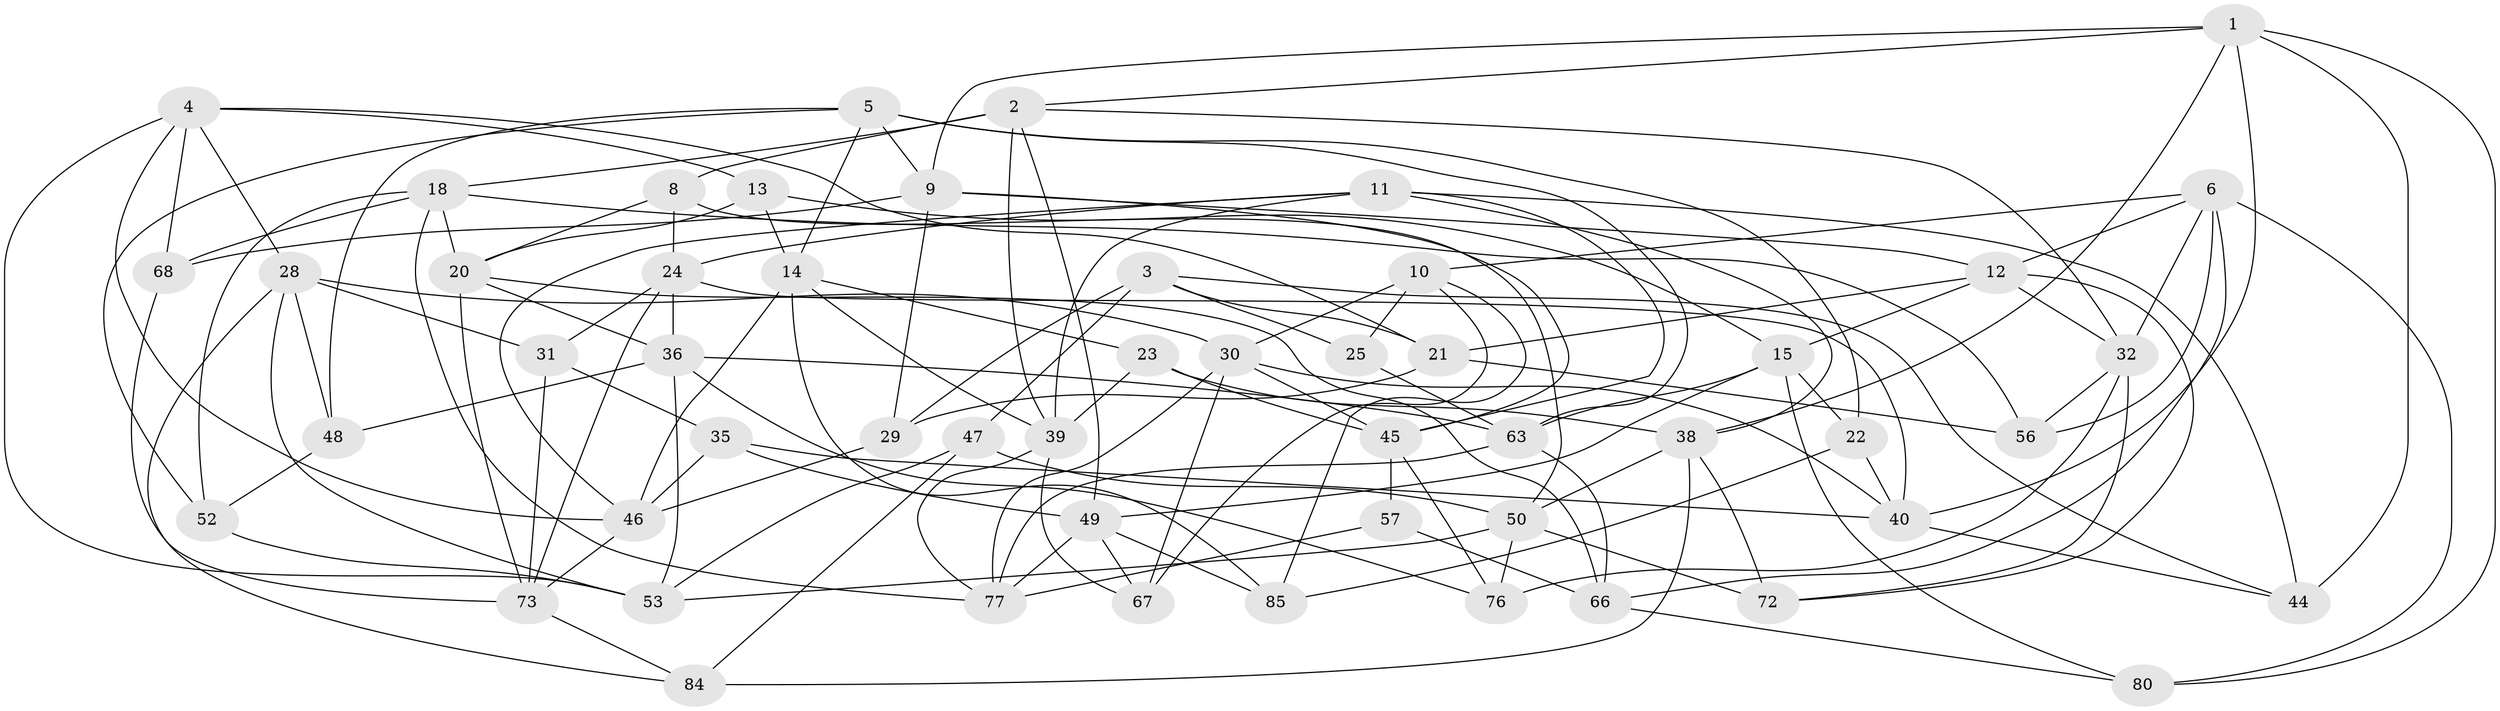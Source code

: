 // Generated by graph-tools (version 1.1) at 2025/24/03/03/25 07:24:29]
// undirected, 53 vertices, 135 edges
graph export_dot {
graph [start="1"]
  node [color=gray90,style=filled];
  1 [super="+7"];
  2 [super="+16"];
  3 [super="+17"];
  4 [super="+78"];
  5 [super="+33"];
  6 [super="+43"];
  8;
  9 [super="+58"];
  10 [super="+26"];
  11 [super="+74"];
  12 [super="+69"];
  13;
  14 [super="+19"];
  15 [super="+61"];
  18 [super="+27"];
  20 [super="+64"];
  21 [super="+37"];
  22;
  23;
  24 [super="+54"];
  25;
  28 [super="+62"];
  29;
  30 [super="+34"];
  31;
  32 [super="+59"];
  35;
  36 [super="+55"];
  38 [super="+51"];
  39 [super="+42"];
  40 [super="+41"];
  44;
  45 [super="+60"];
  46 [super="+71"];
  47;
  48;
  49 [super="+70"];
  50 [super="+75"];
  52;
  53 [super="+65"];
  56;
  57;
  63 [super="+83"];
  66 [super="+82"];
  67;
  68;
  72;
  73 [super="+81"];
  76;
  77 [super="+79"];
  80;
  84;
  85;
  1 -- 40;
  1 -- 80;
  1 -- 44;
  1 -- 9;
  1 -- 38;
  1 -- 2;
  2 -- 32;
  2 -- 8;
  2 -- 39;
  2 -- 18;
  2 -- 49;
  3 -- 29;
  3 -- 44;
  3 -- 25;
  3 -- 21 [weight=2];
  3 -- 47;
  4 -- 13;
  4 -- 53;
  4 -- 21;
  4 -- 68;
  4 -- 46;
  4 -- 28;
  5 -- 22;
  5 -- 14;
  5 -- 48;
  5 -- 52;
  5 -- 9;
  5 -- 63;
  6 -- 80;
  6 -- 12;
  6 -- 32;
  6 -- 10;
  6 -- 56;
  6 -- 66;
  8 -- 20;
  8 -- 50;
  8 -- 24;
  9 -- 68;
  9 -- 29;
  9 -- 12;
  9 -- 45;
  10 -- 67;
  10 -- 25 [weight=2];
  10 -- 85;
  10 -- 30;
  11 -- 38;
  11 -- 44;
  11 -- 39;
  11 -- 24;
  11 -- 46;
  11 -- 45;
  12 -- 21;
  12 -- 15;
  12 -- 72;
  12 -- 32;
  13 -- 20;
  13 -- 14;
  13 -- 15;
  14 -- 23;
  14 -- 39;
  14 -- 85;
  14 -- 46;
  15 -- 22;
  15 -- 80;
  15 -- 63;
  15 -- 49;
  18 -- 68;
  18 -- 77;
  18 -- 56;
  18 -- 52;
  18 -- 20;
  20 -- 66;
  20 -- 36;
  20 -- 73;
  21 -- 56;
  21 -- 29;
  22 -- 40;
  22 -- 85;
  23 -- 38;
  23 -- 39;
  23 -- 45;
  24 -- 73;
  24 -- 40;
  24 -- 31;
  24 -- 36;
  25 -- 63;
  28 -- 31;
  28 -- 84;
  28 -- 48;
  28 -- 30;
  28 -- 53;
  29 -- 46;
  30 -- 77;
  30 -- 45;
  30 -- 67;
  30 -- 40;
  31 -- 35;
  31 -- 73;
  32 -- 56;
  32 -- 72;
  32 -- 76;
  35 -- 46;
  35 -- 40;
  35 -- 49;
  36 -- 63;
  36 -- 48;
  36 -- 53;
  36 -- 76;
  38 -- 50;
  38 -- 72;
  38 -- 84;
  39 -- 67;
  39 -- 77;
  40 -- 44;
  45 -- 57;
  45 -- 76;
  46 -- 73;
  47 -- 84;
  47 -- 50;
  47 -- 53;
  48 -- 52;
  49 -- 67;
  49 -- 85;
  49 -- 77;
  50 -- 76;
  50 -- 72;
  50 -- 53;
  52 -- 53;
  57 -- 66 [weight=2];
  57 -- 77;
  63 -- 66;
  63 -- 77;
  66 -- 80;
  68 -- 73;
  73 -- 84;
}
